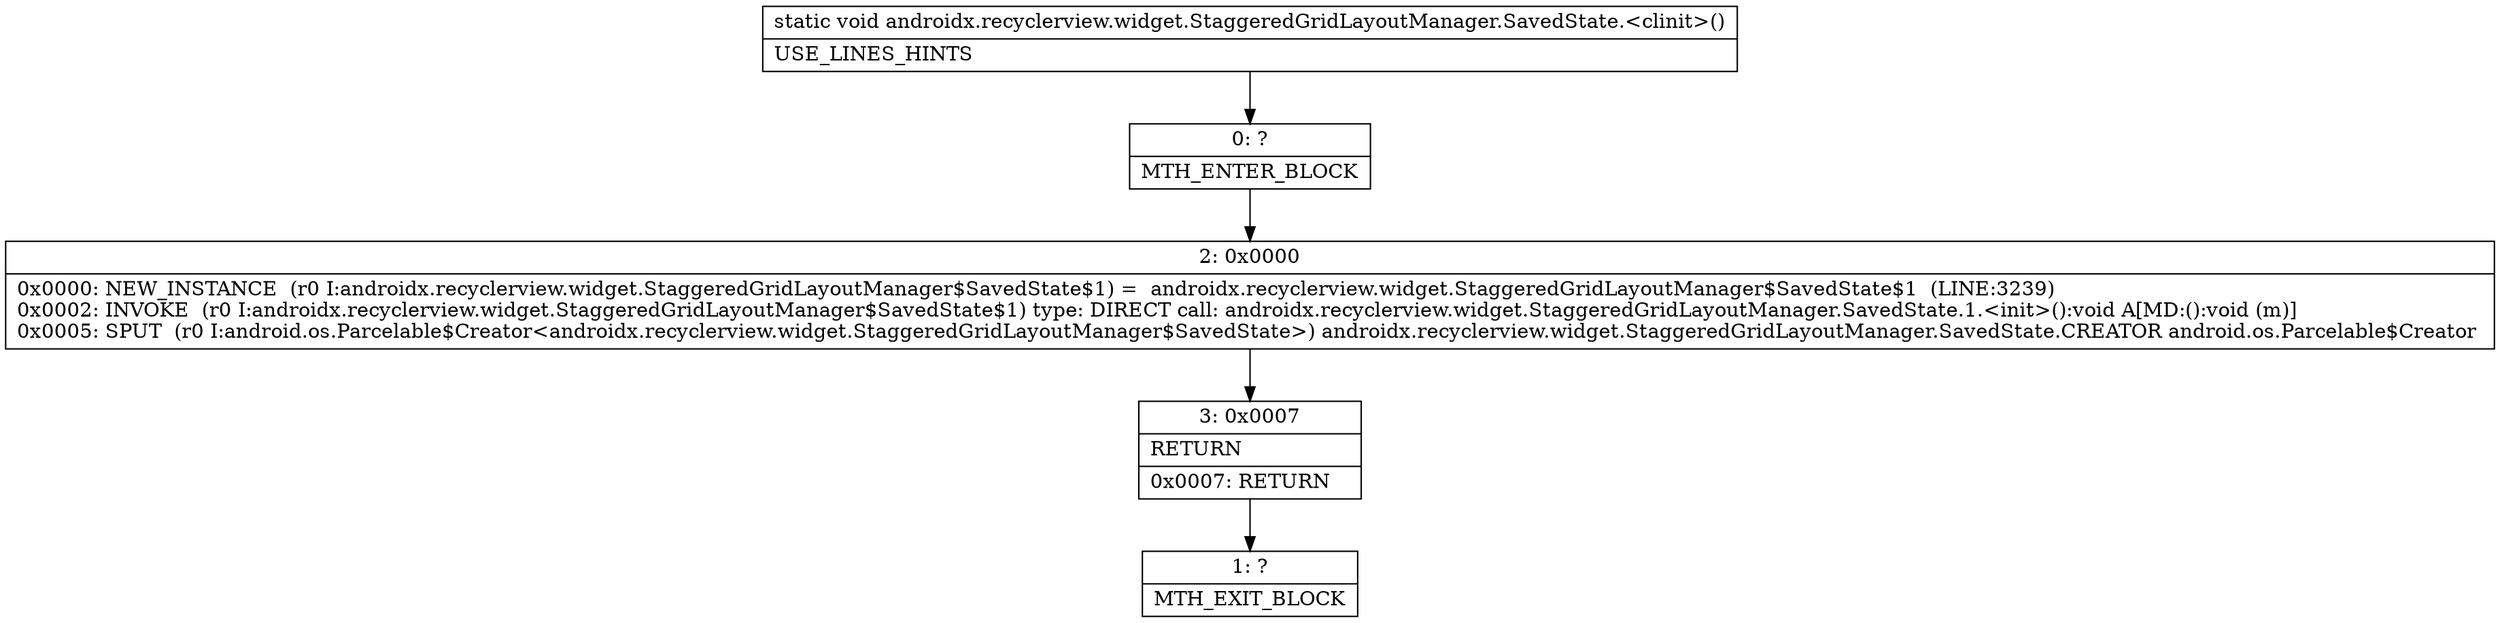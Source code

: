 digraph "CFG forandroidx.recyclerview.widget.StaggeredGridLayoutManager.SavedState.\<clinit\>()V" {
Node_0 [shape=record,label="{0\:\ ?|MTH_ENTER_BLOCK\l}"];
Node_2 [shape=record,label="{2\:\ 0x0000|0x0000: NEW_INSTANCE  (r0 I:androidx.recyclerview.widget.StaggeredGridLayoutManager$SavedState$1) =  androidx.recyclerview.widget.StaggeredGridLayoutManager$SavedState$1  (LINE:3239)\l0x0002: INVOKE  (r0 I:androidx.recyclerview.widget.StaggeredGridLayoutManager$SavedState$1) type: DIRECT call: androidx.recyclerview.widget.StaggeredGridLayoutManager.SavedState.1.\<init\>():void A[MD:():void (m)]\l0x0005: SPUT  (r0 I:android.os.Parcelable$Creator\<androidx.recyclerview.widget.StaggeredGridLayoutManager$SavedState\>) androidx.recyclerview.widget.StaggeredGridLayoutManager.SavedState.CREATOR android.os.Parcelable$Creator \l}"];
Node_3 [shape=record,label="{3\:\ 0x0007|RETURN\l|0x0007: RETURN   \l}"];
Node_1 [shape=record,label="{1\:\ ?|MTH_EXIT_BLOCK\l}"];
MethodNode[shape=record,label="{static void androidx.recyclerview.widget.StaggeredGridLayoutManager.SavedState.\<clinit\>()  | USE_LINES_HINTS\l}"];
MethodNode -> Node_0;Node_0 -> Node_2;
Node_2 -> Node_3;
Node_3 -> Node_1;
}

